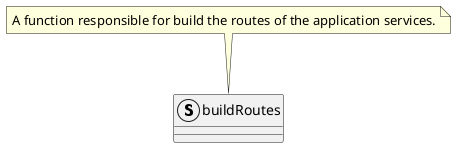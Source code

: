 @startuml
'https://plantuml.com/sequence-diagram
struct "buildRoutes"

note top of "buildRoutes" : A function responsible for build the routes of the application services.
@enduml